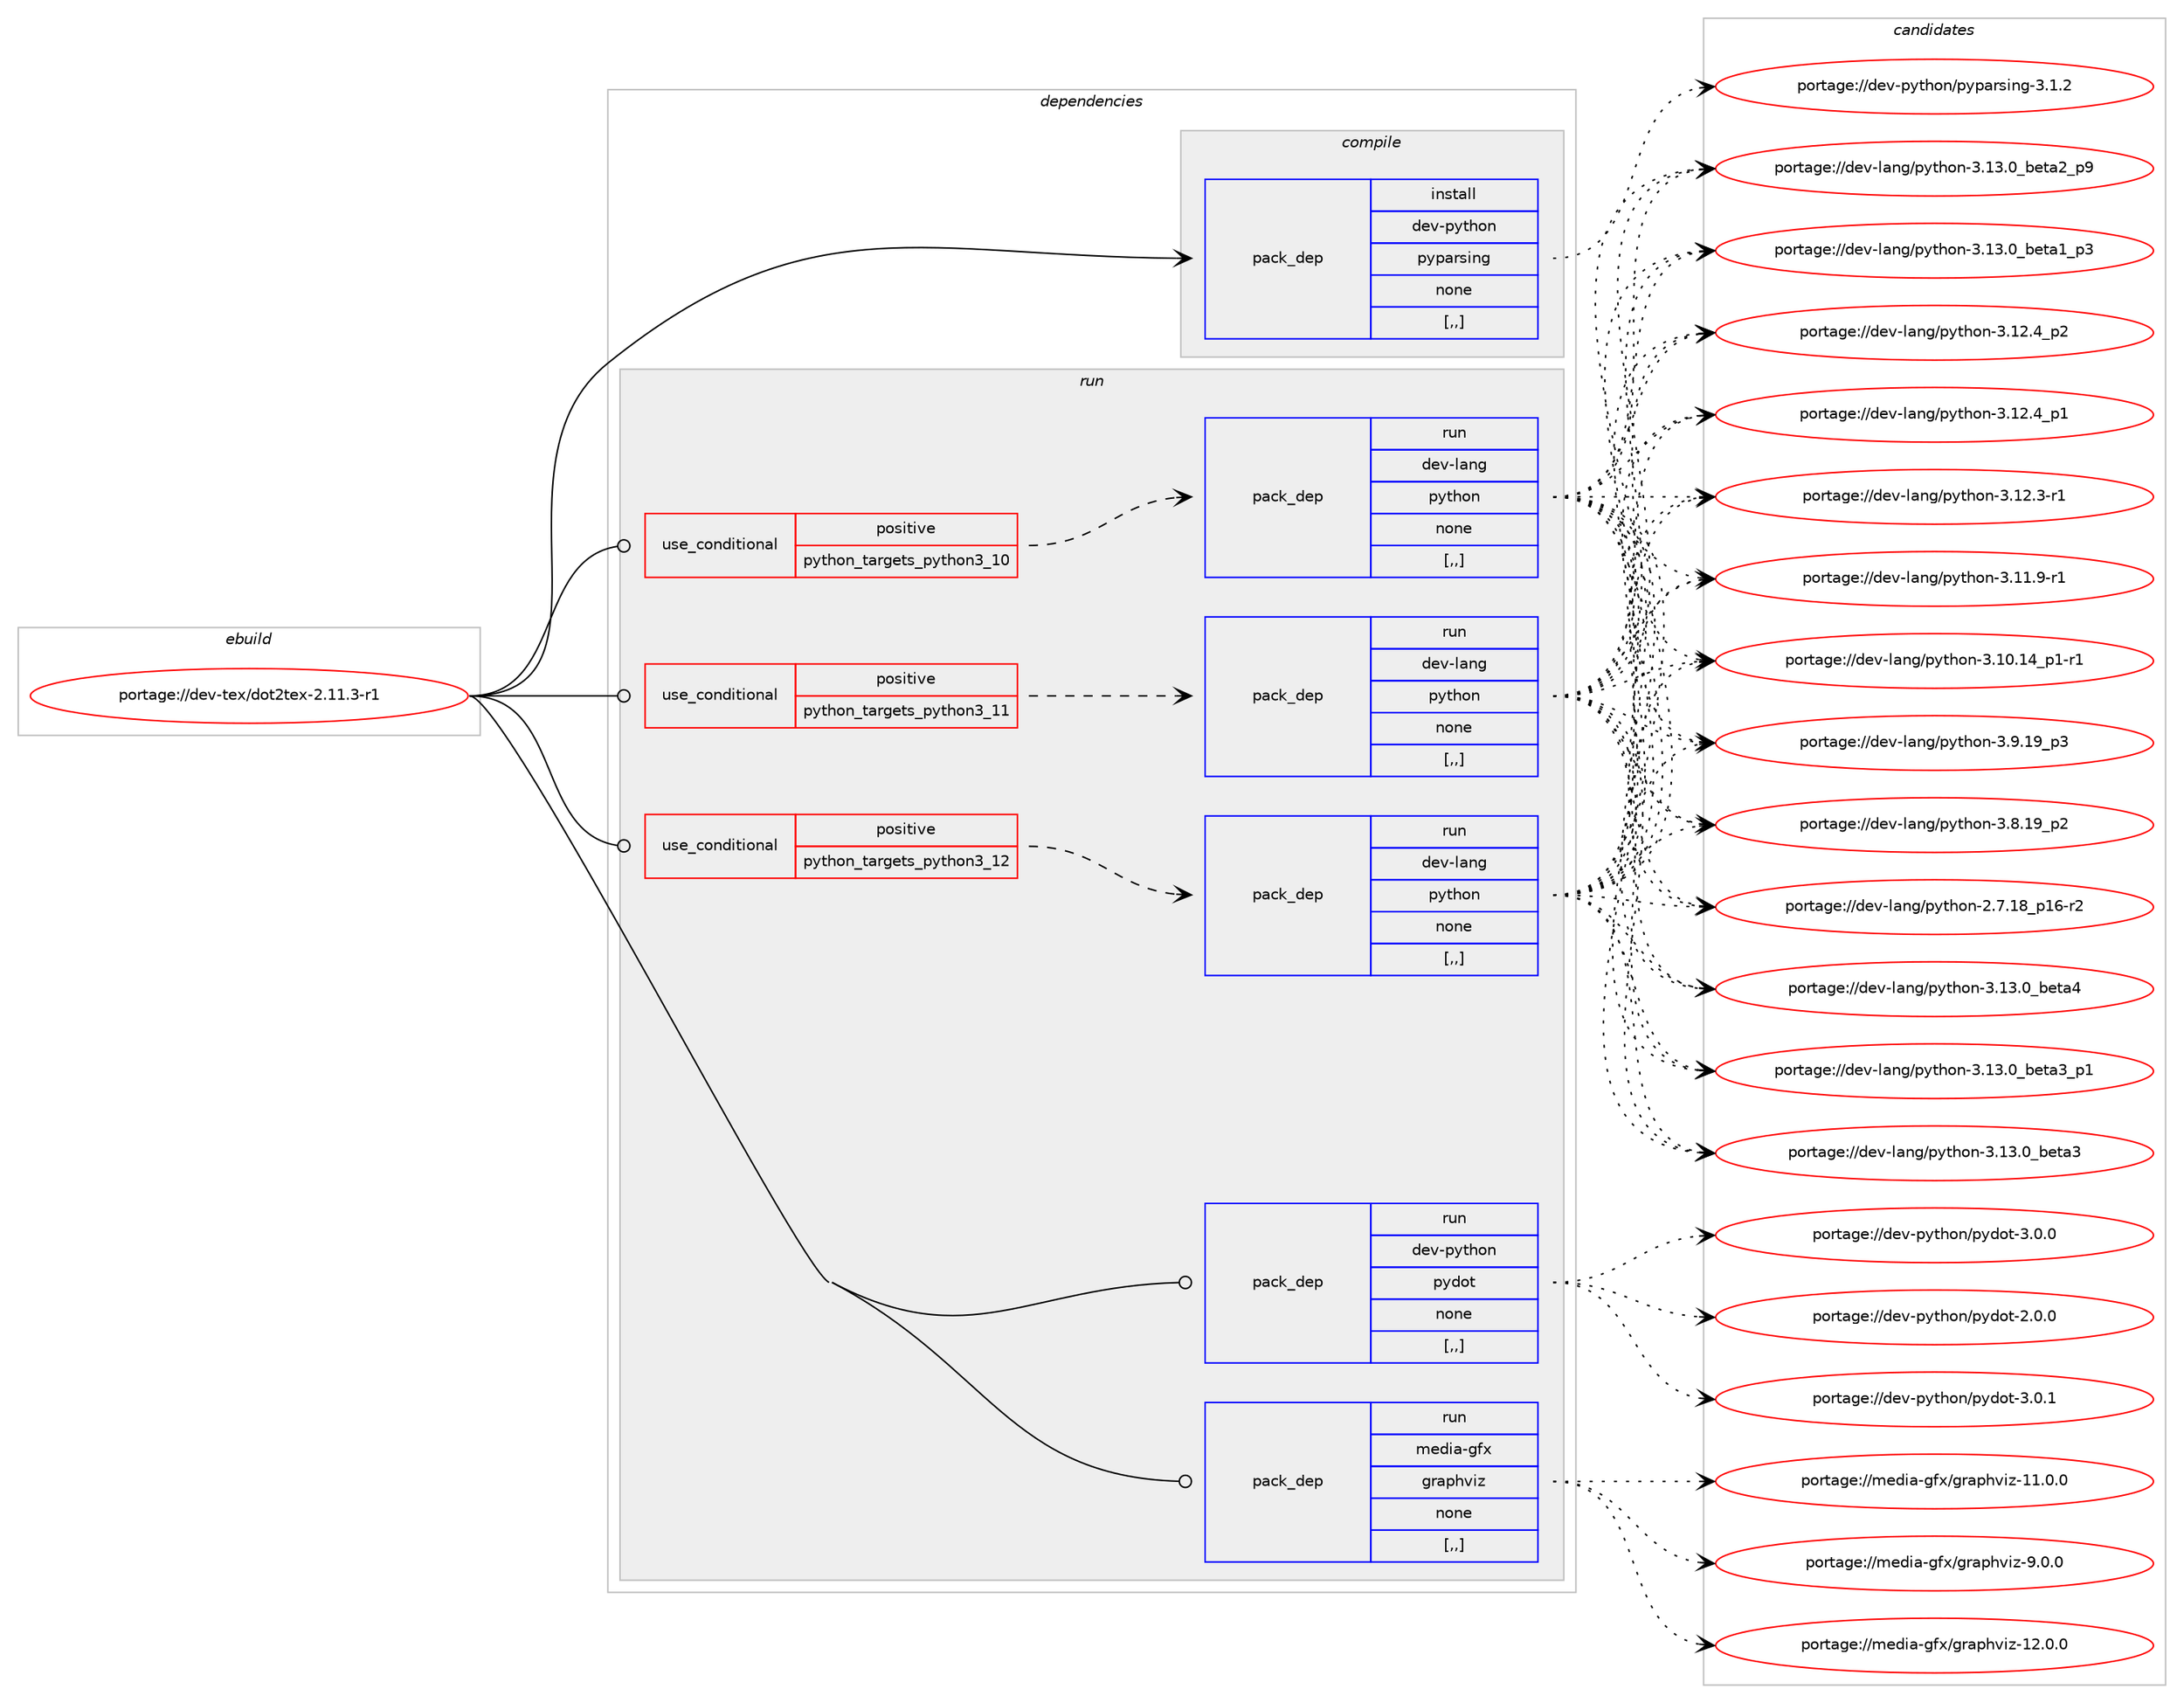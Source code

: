 digraph prolog {

# *************
# Graph options
# *************

newrank=true;
concentrate=true;
compound=true;
graph [rankdir=LR,fontname=Helvetica,fontsize=10,ranksep=1.5];#, ranksep=2.5, nodesep=0.2];
edge  [arrowhead=vee];
node  [fontname=Helvetica,fontsize=10];

# **********
# The ebuild
# **********

subgraph cluster_leftcol {
color=gray;
label=<<i>ebuild</i>>;
id [label="portage://dev-tex/dot2tex-2.11.3-r1", color=red, width=4, href="../dev-tex/dot2tex-2.11.3-r1.svg"];
}

# ****************
# The dependencies
# ****************

subgraph cluster_midcol {
color=gray;
label=<<i>dependencies</i>>;
subgraph cluster_compile {
fillcolor="#eeeeee";
style=filled;
label=<<i>compile</i>>;
subgraph pack148859 {
dependency209258 [label=<<TABLE BORDER="0" CELLBORDER="1" CELLSPACING="0" CELLPADDING="4" WIDTH="220"><TR><TD ROWSPAN="6" CELLPADDING="30">pack_dep</TD></TR><TR><TD WIDTH="110">install</TD></TR><TR><TD>dev-python</TD></TR><TR><TD>pyparsing</TD></TR><TR><TD>none</TD></TR><TR><TD>[,,]</TD></TR></TABLE>>, shape=none, color=blue];
}
id:e -> dependency209258:w [weight=20,style="solid",arrowhead="vee"];
}
subgraph cluster_compileandrun {
fillcolor="#eeeeee";
style=filled;
label=<<i>compile and run</i>>;
}
subgraph cluster_run {
fillcolor="#eeeeee";
style=filled;
label=<<i>run</i>>;
subgraph cond59008 {
dependency209259 [label=<<TABLE BORDER="0" CELLBORDER="1" CELLSPACING="0" CELLPADDING="4"><TR><TD ROWSPAN="3" CELLPADDING="10">use_conditional</TD></TR><TR><TD>positive</TD></TR><TR><TD>python_targets_python3_10</TD></TR></TABLE>>, shape=none, color=red];
subgraph pack148860 {
dependency209260 [label=<<TABLE BORDER="0" CELLBORDER="1" CELLSPACING="0" CELLPADDING="4" WIDTH="220"><TR><TD ROWSPAN="6" CELLPADDING="30">pack_dep</TD></TR><TR><TD WIDTH="110">run</TD></TR><TR><TD>dev-lang</TD></TR><TR><TD>python</TD></TR><TR><TD>none</TD></TR><TR><TD>[,,]</TD></TR></TABLE>>, shape=none, color=blue];
}
dependency209259:e -> dependency209260:w [weight=20,style="dashed",arrowhead="vee"];
}
id:e -> dependency209259:w [weight=20,style="solid",arrowhead="odot"];
subgraph cond59009 {
dependency209261 [label=<<TABLE BORDER="0" CELLBORDER="1" CELLSPACING="0" CELLPADDING="4"><TR><TD ROWSPAN="3" CELLPADDING="10">use_conditional</TD></TR><TR><TD>positive</TD></TR><TR><TD>python_targets_python3_11</TD></TR></TABLE>>, shape=none, color=red];
subgraph pack148861 {
dependency209262 [label=<<TABLE BORDER="0" CELLBORDER="1" CELLSPACING="0" CELLPADDING="4" WIDTH="220"><TR><TD ROWSPAN="6" CELLPADDING="30">pack_dep</TD></TR><TR><TD WIDTH="110">run</TD></TR><TR><TD>dev-lang</TD></TR><TR><TD>python</TD></TR><TR><TD>none</TD></TR><TR><TD>[,,]</TD></TR></TABLE>>, shape=none, color=blue];
}
dependency209261:e -> dependency209262:w [weight=20,style="dashed",arrowhead="vee"];
}
id:e -> dependency209261:w [weight=20,style="solid",arrowhead="odot"];
subgraph cond59010 {
dependency209263 [label=<<TABLE BORDER="0" CELLBORDER="1" CELLSPACING="0" CELLPADDING="4"><TR><TD ROWSPAN="3" CELLPADDING="10">use_conditional</TD></TR><TR><TD>positive</TD></TR><TR><TD>python_targets_python3_12</TD></TR></TABLE>>, shape=none, color=red];
subgraph pack148862 {
dependency209264 [label=<<TABLE BORDER="0" CELLBORDER="1" CELLSPACING="0" CELLPADDING="4" WIDTH="220"><TR><TD ROWSPAN="6" CELLPADDING="30">pack_dep</TD></TR><TR><TD WIDTH="110">run</TD></TR><TR><TD>dev-lang</TD></TR><TR><TD>python</TD></TR><TR><TD>none</TD></TR><TR><TD>[,,]</TD></TR></TABLE>>, shape=none, color=blue];
}
dependency209263:e -> dependency209264:w [weight=20,style="dashed",arrowhead="vee"];
}
id:e -> dependency209263:w [weight=20,style="solid",arrowhead="odot"];
subgraph pack148863 {
dependency209265 [label=<<TABLE BORDER="0" CELLBORDER="1" CELLSPACING="0" CELLPADDING="4" WIDTH="220"><TR><TD ROWSPAN="6" CELLPADDING="30">pack_dep</TD></TR><TR><TD WIDTH="110">run</TD></TR><TR><TD>dev-python</TD></TR><TR><TD>pydot</TD></TR><TR><TD>none</TD></TR><TR><TD>[,,]</TD></TR></TABLE>>, shape=none, color=blue];
}
id:e -> dependency209265:w [weight=20,style="solid",arrowhead="odot"];
subgraph pack148864 {
dependency209266 [label=<<TABLE BORDER="0" CELLBORDER="1" CELLSPACING="0" CELLPADDING="4" WIDTH="220"><TR><TD ROWSPAN="6" CELLPADDING="30">pack_dep</TD></TR><TR><TD WIDTH="110">run</TD></TR><TR><TD>media-gfx</TD></TR><TR><TD>graphviz</TD></TR><TR><TD>none</TD></TR><TR><TD>[,,]</TD></TR></TABLE>>, shape=none, color=blue];
}
id:e -> dependency209266:w [weight=20,style="solid",arrowhead="odot"];
}
}

# **************
# The candidates
# **************

subgraph cluster_choices {
rank=same;
color=gray;
label=<<i>candidates</i>>;

subgraph choice148859 {
color=black;
nodesep=1;
choice100101118451121211161041111104711212111297114115105110103455146494650 [label="portage://dev-python/pyparsing-3.1.2", color=red, width=4,href="../dev-python/pyparsing-3.1.2.svg"];
dependency209258:e -> choice100101118451121211161041111104711212111297114115105110103455146494650:w [style=dotted,weight="100"];
}
subgraph choice148860 {
color=black;
nodesep=1;
choice1001011184510897110103471121211161041111104551464951464895981011169752 [label="portage://dev-lang/python-3.13.0_beta4", color=red, width=4,href="../dev-lang/python-3.13.0_beta4.svg"];
choice10010111845108971101034711212111610411111045514649514648959810111697519511249 [label="portage://dev-lang/python-3.13.0_beta3_p1", color=red, width=4,href="../dev-lang/python-3.13.0_beta3_p1.svg"];
choice1001011184510897110103471121211161041111104551464951464895981011169751 [label="portage://dev-lang/python-3.13.0_beta3", color=red, width=4,href="../dev-lang/python-3.13.0_beta3.svg"];
choice10010111845108971101034711212111610411111045514649514648959810111697509511257 [label="portage://dev-lang/python-3.13.0_beta2_p9", color=red, width=4,href="../dev-lang/python-3.13.0_beta2_p9.svg"];
choice10010111845108971101034711212111610411111045514649514648959810111697499511251 [label="portage://dev-lang/python-3.13.0_beta1_p3", color=red, width=4,href="../dev-lang/python-3.13.0_beta1_p3.svg"];
choice100101118451089711010347112121116104111110455146495046529511250 [label="portage://dev-lang/python-3.12.4_p2", color=red, width=4,href="../dev-lang/python-3.12.4_p2.svg"];
choice100101118451089711010347112121116104111110455146495046529511249 [label="portage://dev-lang/python-3.12.4_p1", color=red, width=4,href="../dev-lang/python-3.12.4_p1.svg"];
choice100101118451089711010347112121116104111110455146495046514511449 [label="portage://dev-lang/python-3.12.3-r1", color=red, width=4,href="../dev-lang/python-3.12.3-r1.svg"];
choice100101118451089711010347112121116104111110455146494946574511449 [label="portage://dev-lang/python-3.11.9-r1", color=red, width=4,href="../dev-lang/python-3.11.9-r1.svg"];
choice100101118451089711010347112121116104111110455146494846495295112494511449 [label="portage://dev-lang/python-3.10.14_p1-r1", color=red, width=4,href="../dev-lang/python-3.10.14_p1-r1.svg"];
choice100101118451089711010347112121116104111110455146574649579511251 [label="portage://dev-lang/python-3.9.19_p3", color=red, width=4,href="../dev-lang/python-3.9.19_p3.svg"];
choice100101118451089711010347112121116104111110455146564649579511250 [label="portage://dev-lang/python-3.8.19_p2", color=red, width=4,href="../dev-lang/python-3.8.19_p2.svg"];
choice100101118451089711010347112121116104111110455046554649569511249544511450 [label="portage://dev-lang/python-2.7.18_p16-r2", color=red, width=4,href="../dev-lang/python-2.7.18_p16-r2.svg"];
dependency209260:e -> choice1001011184510897110103471121211161041111104551464951464895981011169752:w [style=dotted,weight="100"];
dependency209260:e -> choice10010111845108971101034711212111610411111045514649514648959810111697519511249:w [style=dotted,weight="100"];
dependency209260:e -> choice1001011184510897110103471121211161041111104551464951464895981011169751:w [style=dotted,weight="100"];
dependency209260:e -> choice10010111845108971101034711212111610411111045514649514648959810111697509511257:w [style=dotted,weight="100"];
dependency209260:e -> choice10010111845108971101034711212111610411111045514649514648959810111697499511251:w [style=dotted,weight="100"];
dependency209260:e -> choice100101118451089711010347112121116104111110455146495046529511250:w [style=dotted,weight="100"];
dependency209260:e -> choice100101118451089711010347112121116104111110455146495046529511249:w [style=dotted,weight="100"];
dependency209260:e -> choice100101118451089711010347112121116104111110455146495046514511449:w [style=dotted,weight="100"];
dependency209260:e -> choice100101118451089711010347112121116104111110455146494946574511449:w [style=dotted,weight="100"];
dependency209260:e -> choice100101118451089711010347112121116104111110455146494846495295112494511449:w [style=dotted,weight="100"];
dependency209260:e -> choice100101118451089711010347112121116104111110455146574649579511251:w [style=dotted,weight="100"];
dependency209260:e -> choice100101118451089711010347112121116104111110455146564649579511250:w [style=dotted,weight="100"];
dependency209260:e -> choice100101118451089711010347112121116104111110455046554649569511249544511450:w [style=dotted,weight="100"];
}
subgraph choice148861 {
color=black;
nodesep=1;
choice1001011184510897110103471121211161041111104551464951464895981011169752 [label="portage://dev-lang/python-3.13.0_beta4", color=red, width=4,href="../dev-lang/python-3.13.0_beta4.svg"];
choice10010111845108971101034711212111610411111045514649514648959810111697519511249 [label="portage://dev-lang/python-3.13.0_beta3_p1", color=red, width=4,href="../dev-lang/python-3.13.0_beta3_p1.svg"];
choice1001011184510897110103471121211161041111104551464951464895981011169751 [label="portage://dev-lang/python-3.13.0_beta3", color=red, width=4,href="../dev-lang/python-3.13.0_beta3.svg"];
choice10010111845108971101034711212111610411111045514649514648959810111697509511257 [label="portage://dev-lang/python-3.13.0_beta2_p9", color=red, width=4,href="../dev-lang/python-3.13.0_beta2_p9.svg"];
choice10010111845108971101034711212111610411111045514649514648959810111697499511251 [label="portage://dev-lang/python-3.13.0_beta1_p3", color=red, width=4,href="../dev-lang/python-3.13.0_beta1_p3.svg"];
choice100101118451089711010347112121116104111110455146495046529511250 [label="portage://dev-lang/python-3.12.4_p2", color=red, width=4,href="../dev-lang/python-3.12.4_p2.svg"];
choice100101118451089711010347112121116104111110455146495046529511249 [label="portage://dev-lang/python-3.12.4_p1", color=red, width=4,href="../dev-lang/python-3.12.4_p1.svg"];
choice100101118451089711010347112121116104111110455146495046514511449 [label="portage://dev-lang/python-3.12.3-r1", color=red, width=4,href="../dev-lang/python-3.12.3-r1.svg"];
choice100101118451089711010347112121116104111110455146494946574511449 [label="portage://dev-lang/python-3.11.9-r1", color=red, width=4,href="../dev-lang/python-3.11.9-r1.svg"];
choice100101118451089711010347112121116104111110455146494846495295112494511449 [label="portage://dev-lang/python-3.10.14_p1-r1", color=red, width=4,href="../dev-lang/python-3.10.14_p1-r1.svg"];
choice100101118451089711010347112121116104111110455146574649579511251 [label="portage://dev-lang/python-3.9.19_p3", color=red, width=4,href="../dev-lang/python-3.9.19_p3.svg"];
choice100101118451089711010347112121116104111110455146564649579511250 [label="portage://dev-lang/python-3.8.19_p2", color=red, width=4,href="../dev-lang/python-3.8.19_p2.svg"];
choice100101118451089711010347112121116104111110455046554649569511249544511450 [label="portage://dev-lang/python-2.7.18_p16-r2", color=red, width=4,href="../dev-lang/python-2.7.18_p16-r2.svg"];
dependency209262:e -> choice1001011184510897110103471121211161041111104551464951464895981011169752:w [style=dotted,weight="100"];
dependency209262:e -> choice10010111845108971101034711212111610411111045514649514648959810111697519511249:w [style=dotted,weight="100"];
dependency209262:e -> choice1001011184510897110103471121211161041111104551464951464895981011169751:w [style=dotted,weight="100"];
dependency209262:e -> choice10010111845108971101034711212111610411111045514649514648959810111697509511257:w [style=dotted,weight="100"];
dependency209262:e -> choice10010111845108971101034711212111610411111045514649514648959810111697499511251:w [style=dotted,weight="100"];
dependency209262:e -> choice100101118451089711010347112121116104111110455146495046529511250:w [style=dotted,weight="100"];
dependency209262:e -> choice100101118451089711010347112121116104111110455146495046529511249:w [style=dotted,weight="100"];
dependency209262:e -> choice100101118451089711010347112121116104111110455146495046514511449:w [style=dotted,weight="100"];
dependency209262:e -> choice100101118451089711010347112121116104111110455146494946574511449:w [style=dotted,weight="100"];
dependency209262:e -> choice100101118451089711010347112121116104111110455146494846495295112494511449:w [style=dotted,weight="100"];
dependency209262:e -> choice100101118451089711010347112121116104111110455146574649579511251:w [style=dotted,weight="100"];
dependency209262:e -> choice100101118451089711010347112121116104111110455146564649579511250:w [style=dotted,weight="100"];
dependency209262:e -> choice100101118451089711010347112121116104111110455046554649569511249544511450:w [style=dotted,weight="100"];
}
subgraph choice148862 {
color=black;
nodesep=1;
choice1001011184510897110103471121211161041111104551464951464895981011169752 [label="portage://dev-lang/python-3.13.0_beta4", color=red, width=4,href="../dev-lang/python-3.13.0_beta4.svg"];
choice10010111845108971101034711212111610411111045514649514648959810111697519511249 [label="portage://dev-lang/python-3.13.0_beta3_p1", color=red, width=4,href="../dev-lang/python-3.13.0_beta3_p1.svg"];
choice1001011184510897110103471121211161041111104551464951464895981011169751 [label="portage://dev-lang/python-3.13.0_beta3", color=red, width=4,href="../dev-lang/python-3.13.0_beta3.svg"];
choice10010111845108971101034711212111610411111045514649514648959810111697509511257 [label="portage://dev-lang/python-3.13.0_beta2_p9", color=red, width=4,href="../dev-lang/python-3.13.0_beta2_p9.svg"];
choice10010111845108971101034711212111610411111045514649514648959810111697499511251 [label="portage://dev-lang/python-3.13.0_beta1_p3", color=red, width=4,href="../dev-lang/python-3.13.0_beta1_p3.svg"];
choice100101118451089711010347112121116104111110455146495046529511250 [label="portage://dev-lang/python-3.12.4_p2", color=red, width=4,href="../dev-lang/python-3.12.4_p2.svg"];
choice100101118451089711010347112121116104111110455146495046529511249 [label="portage://dev-lang/python-3.12.4_p1", color=red, width=4,href="../dev-lang/python-3.12.4_p1.svg"];
choice100101118451089711010347112121116104111110455146495046514511449 [label="portage://dev-lang/python-3.12.3-r1", color=red, width=4,href="../dev-lang/python-3.12.3-r1.svg"];
choice100101118451089711010347112121116104111110455146494946574511449 [label="portage://dev-lang/python-3.11.9-r1", color=red, width=4,href="../dev-lang/python-3.11.9-r1.svg"];
choice100101118451089711010347112121116104111110455146494846495295112494511449 [label="portage://dev-lang/python-3.10.14_p1-r1", color=red, width=4,href="../dev-lang/python-3.10.14_p1-r1.svg"];
choice100101118451089711010347112121116104111110455146574649579511251 [label="portage://dev-lang/python-3.9.19_p3", color=red, width=4,href="../dev-lang/python-3.9.19_p3.svg"];
choice100101118451089711010347112121116104111110455146564649579511250 [label="portage://dev-lang/python-3.8.19_p2", color=red, width=4,href="../dev-lang/python-3.8.19_p2.svg"];
choice100101118451089711010347112121116104111110455046554649569511249544511450 [label="portage://dev-lang/python-2.7.18_p16-r2", color=red, width=4,href="../dev-lang/python-2.7.18_p16-r2.svg"];
dependency209264:e -> choice1001011184510897110103471121211161041111104551464951464895981011169752:w [style=dotted,weight="100"];
dependency209264:e -> choice10010111845108971101034711212111610411111045514649514648959810111697519511249:w [style=dotted,weight="100"];
dependency209264:e -> choice1001011184510897110103471121211161041111104551464951464895981011169751:w [style=dotted,weight="100"];
dependency209264:e -> choice10010111845108971101034711212111610411111045514649514648959810111697509511257:w [style=dotted,weight="100"];
dependency209264:e -> choice10010111845108971101034711212111610411111045514649514648959810111697499511251:w [style=dotted,weight="100"];
dependency209264:e -> choice100101118451089711010347112121116104111110455146495046529511250:w [style=dotted,weight="100"];
dependency209264:e -> choice100101118451089711010347112121116104111110455146495046529511249:w [style=dotted,weight="100"];
dependency209264:e -> choice100101118451089711010347112121116104111110455146495046514511449:w [style=dotted,weight="100"];
dependency209264:e -> choice100101118451089711010347112121116104111110455146494946574511449:w [style=dotted,weight="100"];
dependency209264:e -> choice100101118451089711010347112121116104111110455146494846495295112494511449:w [style=dotted,weight="100"];
dependency209264:e -> choice100101118451089711010347112121116104111110455146574649579511251:w [style=dotted,weight="100"];
dependency209264:e -> choice100101118451089711010347112121116104111110455146564649579511250:w [style=dotted,weight="100"];
dependency209264:e -> choice100101118451089711010347112121116104111110455046554649569511249544511450:w [style=dotted,weight="100"];
}
subgraph choice148863 {
color=black;
nodesep=1;
choice1001011184511212111610411111047112121100111116455146484649 [label="portage://dev-python/pydot-3.0.1", color=red, width=4,href="../dev-python/pydot-3.0.1.svg"];
choice1001011184511212111610411111047112121100111116455146484648 [label="portage://dev-python/pydot-3.0.0", color=red, width=4,href="../dev-python/pydot-3.0.0.svg"];
choice1001011184511212111610411111047112121100111116455046484648 [label="portage://dev-python/pydot-2.0.0", color=red, width=4,href="../dev-python/pydot-2.0.0.svg"];
dependency209265:e -> choice1001011184511212111610411111047112121100111116455146484649:w [style=dotted,weight="100"];
dependency209265:e -> choice1001011184511212111610411111047112121100111116455146484648:w [style=dotted,weight="100"];
dependency209265:e -> choice1001011184511212111610411111047112121100111116455046484648:w [style=dotted,weight="100"];
}
subgraph choice148864 {
color=black;
nodesep=1;
choice1091011001059745103102120471031149711210411810512245495046484648 [label="portage://media-gfx/graphviz-12.0.0", color=red, width=4,href="../media-gfx/graphviz-12.0.0.svg"];
choice1091011001059745103102120471031149711210411810512245494946484648 [label="portage://media-gfx/graphviz-11.0.0", color=red, width=4,href="../media-gfx/graphviz-11.0.0.svg"];
choice10910110010597451031021204710311497112104118105122455746484648 [label="portage://media-gfx/graphviz-9.0.0", color=red, width=4,href="../media-gfx/graphviz-9.0.0.svg"];
dependency209266:e -> choice1091011001059745103102120471031149711210411810512245495046484648:w [style=dotted,weight="100"];
dependency209266:e -> choice1091011001059745103102120471031149711210411810512245494946484648:w [style=dotted,weight="100"];
dependency209266:e -> choice10910110010597451031021204710311497112104118105122455746484648:w [style=dotted,weight="100"];
}
}

}
